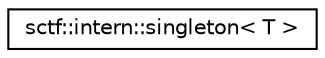 digraph "Graphical Class Hierarchy"
{
  edge [fontname="Helvetica",fontsize="10",labelfontname="Helvetica",labelfontsize="10"];
  node [fontname="Helvetica",fontsize="10",shape=record];
  rankdir="LR";
  Node0 [label="sctf::intern::singleton\< T \>",height=0.2,width=0.4,color="black", fillcolor="white", style="filled",URL="$structsctf_1_1intern_1_1singleton.html"];
}
